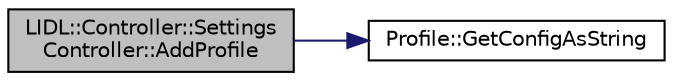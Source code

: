 digraph "LIDL::Controller::SettingsController::AddProfile"
{
 // LATEX_PDF_SIZE
  edge [fontname="Helvetica",fontsize="10",labelfontname="Helvetica",labelfontsize="10"];
  node [fontname="Helvetica",fontsize="10",shape=record];
  rankdir="LR";
  Node1 [label="LIDL::Controller::Settings\lController::AddProfile",height=0.2,width=0.4,color="black", fillcolor="grey75", style="filled", fontcolor="black",tooltip="AddProfile Add a profile to the profiles array. Copy mode is either nothing, copy sounds from another..."];
  Node1 -> Node2 [color="midnightblue",fontsize="10",style="solid",fontname="Helvetica"];
  Node2 [label="Profile::GetConfigAsString",height=0.2,width=0.4,color="black", fillcolor="white", style="filled",URL="$class_profile.html#af1612ed24d5b6d1b8d9e41c70841eb6a",tooltip="GetConfig."];
}
